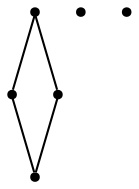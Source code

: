 graph {
  node [shape=point,comment="{\"directed\":false,\"doi\":\"10.1007/978-3-540-77537-9_29\",\"figure\":\"2 (6)\"}"]

  v0 [pos="1301.2676592627236,734.6434128847992"]
  v1 [pos="1255.0374401269955,669.4656448711053"]
  v2 [pos="1253.7865130757177,760.748737647317"]
  v3 [pos="1280.2645617817723,641.3679106278856"]
  v4 [pos="1225.8490521275721,641.9931124600499"]
  v5 [pos="1214.7741730889609,734.6434128847991"]

  v0 -- v3 [id="-1",pos="1301.2676592627236,734.6434128847992 1307.759983861169,731.7925116105516 1350.5751783504043,672.4541795903989 1344.954365433094,647.7994757218797 1344.153700859602,644.2940205660736 1342.9861710659293,638.3002239574089 1339.6337381052415,636.0660337274728 1331.1940565242323,630.4431605252356 1322.3083594743596,633.335752521862 1313.0388727942177,634.5780152060772 1309.7465492207534,635.0181029559083 1296.153706973908,638.4975106502541 1280.2645617817723,641.3679106278856"]
  v5 -- v4 [id="-3",pos="1214.7741730889609,734.6434128847991 1136.845456429415,706.6666485179558 1119.0571379195812,588.6654314214536 1225.8490521275721,641.9931124600499"]
  v4 -- v3 [id="-5",pos="1225.8490521275721,641.9931124600499 1235.806367885018,648.0655364524266 1259.9191991191947,645.1964973136277 1280.2645617817723,641.3679106278856"]
  v5 -- v0 [id="-2",pos="1214.7741730889609,734.6434128847991 1301.2676592627236,734.6434128847992 1301.2676592627236,734.6434128847992 1301.2676592627236,734.6434128847992"]
}